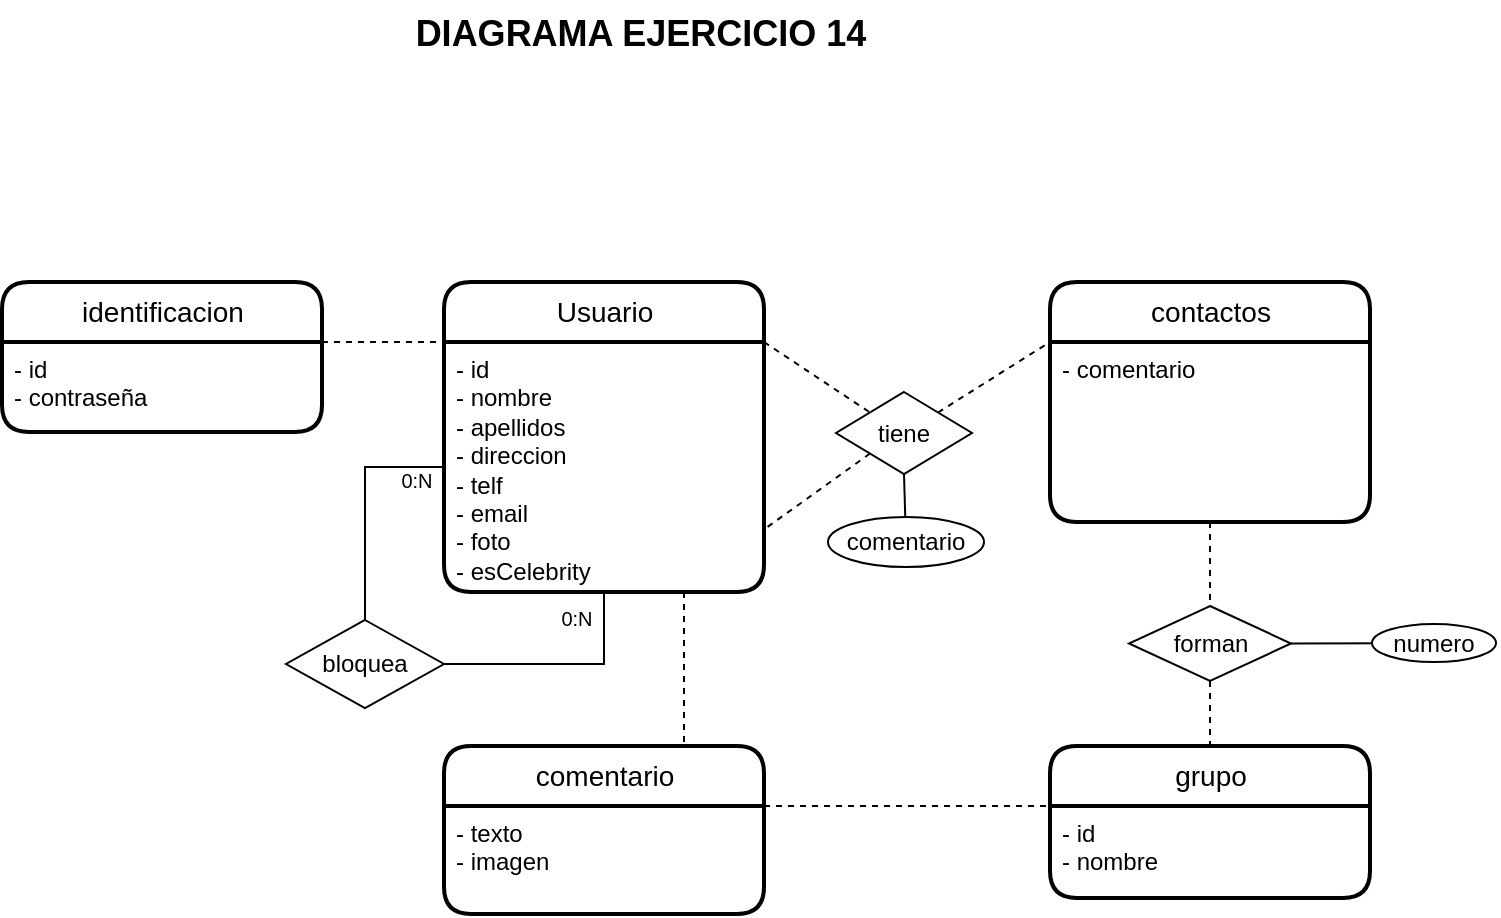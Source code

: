 <mxfile version="20.1.4" type="github">
  <diagram id="de_LYISgIIchoo5fyhp9" name="Página-1">
    <mxGraphModel dx="1237" dy="647" grid="0" gridSize="10" guides="1" tooltips="1" connect="1" arrows="1" fold="1" page="1" pageScale="1" pageWidth="1169" pageHeight="827" math="0" shadow="0">
      <root>
        <mxCell id="0" />
        <mxCell id="1" parent="0" />
        <mxCell id="PBVKWMQjdsDECzsTSPqI-1" value="Usuario" style="swimlane;childLayout=stackLayout;horizontal=1;startSize=30;horizontalStack=0;rounded=1;fontSize=14;fontStyle=0;strokeWidth=2;resizeParent=0;resizeLast=1;shadow=0;dashed=0;align=center;html=1;" parent="1" vertex="1">
          <mxGeometry x="459" y="178" width="160" height="155" as="geometry" />
        </mxCell>
        <mxCell id="PBVKWMQjdsDECzsTSPqI-2" value="&lt;div&gt;- id&lt;/div&gt;&lt;div&gt;- nombre&lt;/div&gt;&lt;div&gt;- apellidos&lt;/div&gt;&lt;div&gt;- direccion&lt;/div&gt;&lt;div&gt;- telf&lt;/div&gt;&lt;div&gt;- email&lt;/div&gt;&lt;div&gt;- foto&lt;/div&gt;&lt;div&gt;- esCelebrity&lt;br&gt;&lt;/div&gt;&lt;div&gt;&lt;br&gt;&lt;/div&gt;" style="align=left;strokeColor=none;fillColor=none;spacingLeft=4;fontSize=12;verticalAlign=top;resizable=0;rotatable=0;part=1;html=1;" parent="PBVKWMQjdsDECzsTSPqI-1" vertex="1">
          <mxGeometry y="30" width="160" height="125" as="geometry" />
        </mxCell>
        <mxCell id="PBVKWMQjdsDECzsTSPqI-3" value="identificacion" style="swimlane;childLayout=stackLayout;horizontal=1;startSize=30;horizontalStack=0;rounded=1;fontSize=14;fontStyle=0;strokeWidth=2;resizeParent=0;resizeLast=1;shadow=0;dashed=0;align=center;html=1;" parent="1" vertex="1">
          <mxGeometry x="238" y="178" width="160" height="75" as="geometry" />
        </mxCell>
        <mxCell id="PBVKWMQjdsDECzsTSPqI-4" value="&lt;div&gt;- id&lt;/div&gt;&lt;div&gt;- contraseña&lt;br&gt;&lt;/div&gt;" style="align=left;strokeColor=none;fillColor=none;spacingLeft=4;fontSize=12;verticalAlign=top;resizable=0;rotatable=0;part=1;html=1;" parent="PBVKWMQjdsDECzsTSPqI-3" vertex="1">
          <mxGeometry y="30" width="160" height="45" as="geometry" />
        </mxCell>
        <mxCell id="PBVKWMQjdsDECzsTSPqI-5" value="contactos" style="swimlane;childLayout=stackLayout;horizontal=1;startSize=30;horizontalStack=0;rounded=1;fontSize=14;fontStyle=0;strokeWidth=2;resizeParent=0;resizeLast=1;shadow=0;dashed=0;align=center;html=1;" parent="1" vertex="1">
          <mxGeometry x="762" y="178" width="160" height="120" as="geometry" />
        </mxCell>
        <mxCell id="PBVKWMQjdsDECzsTSPqI-6" value="- comentario" style="align=left;strokeColor=none;fillColor=none;spacingLeft=4;fontSize=12;verticalAlign=top;resizable=0;rotatable=0;part=1;html=1;" parent="PBVKWMQjdsDECzsTSPqI-5" vertex="1">
          <mxGeometry y="30" width="160" height="90" as="geometry" />
        </mxCell>
        <mxCell id="PBVKWMQjdsDECzsTSPqI-7" value="comentario" style="swimlane;childLayout=stackLayout;horizontal=1;startSize=30;horizontalStack=0;rounded=1;fontSize=14;fontStyle=0;strokeWidth=2;resizeParent=0;resizeLast=1;shadow=0;dashed=0;align=center;html=1;" parent="1" vertex="1">
          <mxGeometry x="459" y="410" width="160" height="84" as="geometry" />
        </mxCell>
        <mxCell id="PBVKWMQjdsDECzsTSPqI-8" value="&lt;div&gt;- texto&lt;/div&gt;&lt;div&gt;- imagen&lt;br&gt;&lt;/div&gt;" style="align=left;strokeColor=none;fillColor=none;spacingLeft=4;fontSize=12;verticalAlign=top;resizable=0;rotatable=0;part=1;html=1;" parent="PBVKWMQjdsDECzsTSPqI-7" vertex="1">
          <mxGeometry y="30" width="160" height="54" as="geometry" />
        </mxCell>
        <mxCell id="PBVKWMQjdsDECzsTSPqI-12" value="" style="endArrow=none;html=1;rounded=0;exitX=1;exitY=0;exitDx=0;exitDy=0;entryX=0;entryY=0;entryDx=0;entryDy=0;dashed=1;" parent="1" source="PBVKWMQjdsDECzsTSPqI-4" target="PBVKWMQjdsDECzsTSPqI-2" edge="1">
          <mxGeometry relative="1" as="geometry">
            <mxPoint x="333" y="327" as="sourcePoint" />
            <mxPoint x="493" y="327" as="targetPoint" />
          </mxGeometry>
        </mxCell>
        <mxCell id="PBVKWMQjdsDECzsTSPqI-17" value="bloquea" style="shape=rhombus;perimeter=rhombusPerimeter;whiteSpace=wrap;html=1;align=center;" parent="1" vertex="1">
          <mxGeometry x="380" y="347" width="79" height="44" as="geometry" />
        </mxCell>
        <mxCell id="PBVKWMQjdsDECzsTSPqI-22" value="" style="endArrow=none;html=1;rounded=0;exitX=0;exitY=1;exitDx=0;exitDy=0;entryX=1;entryY=0.75;entryDx=0;entryDy=0;startArrow=none;dashed=1;" parent="1" source="PBVKWMQjdsDECzsTSPqI-23" target="PBVKWMQjdsDECzsTSPqI-2" edge="1">
          <mxGeometry relative="1" as="geometry">
            <mxPoint x="561" y="327" as="sourcePoint" />
            <mxPoint x="721" y="327" as="targetPoint" />
          </mxGeometry>
        </mxCell>
        <mxCell id="PBVKWMQjdsDECzsTSPqI-23" value="tiene" style="shape=rhombus;perimeter=rhombusPerimeter;whiteSpace=wrap;html=1;align=center;" parent="1" vertex="1">
          <mxGeometry x="655" y="233" width="68" height="41" as="geometry" />
        </mxCell>
        <mxCell id="PBVKWMQjdsDECzsTSPqI-25" value="" style="endArrow=none;html=1;rounded=0;exitX=1;exitY=0;exitDx=0;exitDy=0;entryX=0;entryY=0;entryDx=0;entryDy=0;dashed=1;" parent="1" source="PBVKWMQjdsDECzsTSPqI-2" target="PBVKWMQjdsDECzsTSPqI-23" edge="1">
          <mxGeometry relative="1" as="geometry">
            <mxPoint x="619" y="275.5" as="sourcePoint" />
            <mxPoint x="750" y="258.97" as="targetPoint" />
          </mxGeometry>
        </mxCell>
        <mxCell id="PBVKWMQjdsDECzsTSPqI-26" value="grupo" style="swimlane;childLayout=stackLayout;horizontal=1;startSize=30;horizontalStack=0;rounded=1;fontSize=14;fontStyle=0;strokeWidth=2;resizeParent=0;resizeLast=1;shadow=0;dashed=0;align=center;html=1;" parent="1" vertex="1">
          <mxGeometry x="762" y="410" width="160" height="76" as="geometry" />
        </mxCell>
        <mxCell id="PBVKWMQjdsDECzsTSPqI-27" value="&lt;div&gt;- id&lt;/div&gt;&lt;div&gt;- nombre&lt;/div&gt;&lt;div&gt;&lt;br&gt;&lt;/div&gt;" style="align=left;strokeColor=none;fillColor=none;spacingLeft=4;fontSize=12;verticalAlign=top;resizable=0;rotatable=0;part=1;html=1;" parent="PBVKWMQjdsDECzsTSPqI-26" vertex="1">
          <mxGeometry y="30" width="160" height="46" as="geometry" />
        </mxCell>
        <mxCell id="PBVKWMQjdsDECzsTSPqI-28" value="" style="endArrow=none;html=1;rounded=0;entryX=0.5;entryY=0;entryDx=0;entryDy=0;exitX=0.5;exitY=1;exitDx=0;exitDy=0;dashed=1;" parent="1" source="PBVKWMQjdsDECzsTSPqI-6" target="PBVKWMQjdsDECzsTSPqI-29" edge="1">
          <mxGeometry relative="1" as="geometry">
            <mxPoint x="561" y="327" as="sourcePoint" />
            <mxPoint x="721" y="327" as="targetPoint" />
          </mxGeometry>
        </mxCell>
        <mxCell id="PBVKWMQjdsDECzsTSPqI-29" value="forman" style="shape=rhombus;perimeter=rhombusPerimeter;whiteSpace=wrap;html=1;align=center;" parent="1" vertex="1">
          <mxGeometry x="801.5" y="340" width="81" height="37.5" as="geometry" />
        </mxCell>
        <mxCell id="PBVKWMQjdsDECzsTSPqI-30" value="" style="endArrow=none;html=1;rounded=0;startArrow=none;exitX=0.5;exitY=1;exitDx=0;exitDy=0;" parent="1" source="PBVKWMQjdsDECzsTSPqI-23" target="PBVKWMQjdsDECzsTSPqI-31" edge="1">
          <mxGeometry relative="1" as="geometry">
            <mxPoint x="684" y="274" as="sourcePoint" />
            <mxPoint x="672" y="310" as="targetPoint" />
          </mxGeometry>
        </mxCell>
        <mxCell id="PBVKWMQjdsDECzsTSPqI-31" value="comentario" style="ellipse;whiteSpace=wrap;html=1;align=center;" parent="1" vertex="1">
          <mxGeometry x="651" y="295.5" width="78" height="25" as="geometry" />
        </mxCell>
        <mxCell id="PBVKWMQjdsDECzsTSPqI-33" value="" style="endArrow=none;html=1;rounded=0;entryX=1;entryY=0.5;entryDx=0;entryDy=0;exitX=1;exitY=0.5;exitDx=0;exitDy=0;" parent="1" source="PBVKWMQjdsDECzsTSPqI-34" target="PBVKWMQjdsDECzsTSPqI-29" edge="1">
          <mxGeometry relative="1" as="geometry">
            <mxPoint x="754" y="364" as="sourcePoint" />
            <mxPoint x="721" y="377" as="targetPoint" />
          </mxGeometry>
        </mxCell>
        <mxCell id="PBVKWMQjdsDECzsTSPqI-34" value="numero" style="ellipse;whiteSpace=wrap;html=1;align=center;" parent="1" vertex="1">
          <mxGeometry x="923" y="349" width="62" height="19" as="geometry" />
        </mxCell>
        <mxCell id="dWV7pXnW7LMgzAc0Lrru-1" value="&lt;font style=&quot;font-size: 18px;&quot;&gt;&lt;b&gt;DIAGRAMA EJERCICIO 14&lt;/b&gt;&lt;/font&gt;" style="text;html=1;align=center;verticalAlign=middle;resizable=0;points=[];autosize=1;strokeColor=none;fillColor=none;" vertex="1" parent="1">
          <mxGeometry x="435" y="37" width="244" height="34" as="geometry" />
        </mxCell>
        <mxCell id="dWV7pXnW7LMgzAc0Lrru-2" value="" style="endArrow=none;html=1;rounded=0;exitX=1;exitY=0;exitDx=0;exitDy=0;entryX=0;entryY=0;entryDx=0;entryDy=0;dashed=1;" edge="1" parent="1" source="PBVKWMQjdsDECzsTSPqI-23" target="PBVKWMQjdsDECzsTSPqI-6">
          <mxGeometry relative="1" as="geometry">
            <mxPoint x="714" y="173" as="sourcePoint" />
            <mxPoint x="767" y="208.25" as="targetPoint" />
          </mxGeometry>
        </mxCell>
        <mxCell id="dWV7pXnW7LMgzAc0Lrru-4" value="" style="endArrow=none;html=1;rounded=0;entryX=0.5;entryY=0;entryDx=0;entryDy=0;exitX=0.5;exitY=1;exitDx=0;exitDy=0;dashed=1;" edge="1" parent="1" source="PBVKWMQjdsDECzsTSPqI-29" target="PBVKWMQjdsDECzsTSPqI-26">
          <mxGeometry relative="1" as="geometry">
            <mxPoint x="852" y="308" as="sourcePoint" />
            <mxPoint x="845" y="350" as="targetPoint" />
          </mxGeometry>
        </mxCell>
        <mxCell id="dWV7pXnW7LMgzAc0Lrru-5" value="" style="endArrow=none;html=1;rounded=0;fontSize=18;exitX=1;exitY=0.5;exitDx=0;exitDy=0;entryX=0.5;entryY=1;entryDx=0;entryDy=0;edgeStyle=orthogonalEdgeStyle;" edge="1" parent="1" source="PBVKWMQjdsDECzsTSPqI-17" target="PBVKWMQjdsDECzsTSPqI-1">
          <mxGeometry width="50" height="50" relative="1" as="geometry">
            <mxPoint x="514" y="391" as="sourcePoint" />
            <mxPoint x="564" y="341" as="targetPoint" />
          </mxGeometry>
        </mxCell>
        <mxCell id="dWV7pXnW7LMgzAc0Lrru-6" value="" style="endArrow=none;html=1;rounded=0;fontSize=18;exitX=0.5;exitY=0;exitDx=0;exitDy=0;entryX=0;entryY=0.5;entryDx=0;entryDy=0;edgeStyle=orthogonalEdgeStyle;" edge="1" parent="1" source="PBVKWMQjdsDECzsTSPqI-17" target="PBVKWMQjdsDECzsTSPqI-2">
          <mxGeometry width="50" height="50" relative="1" as="geometry">
            <mxPoint x="412" y="331" as="sourcePoint" />
            <mxPoint x="462" y="281" as="targetPoint" />
          </mxGeometry>
        </mxCell>
        <mxCell id="dWV7pXnW7LMgzAc0Lrru-7" value="" style="endArrow=none;dashed=1;html=1;rounded=0;fontSize=18;exitX=0.75;exitY=1;exitDx=0;exitDy=0;entryX=0.75;entryY=0;entryDx=0;entryDy=0;" edge="1" parent="1" source="PBVKWMQjdsDECzsTSPqI-2" target="PBVKWMQjdsDECzsTSPqI-7">
          <mxGeometry width="50" height="50" relative="1" as="geometry">
            <mxPoint x="592" y="343" as="sourcePoint" />
            <mxPoint x="642" y="293" as="targetPoint" />
          </mxGeometry>
        </mxCell>
        <mxCell id="dWV7pXnW7LMgzAc0Lrru-12" value="" style="endArrow=none;dashed=1;html=1;rounded=0;fontSize=18;exitX=1;exitY=0;exitDx=0;exitDy=0;entryX=0;entryY=0;entryDx=0;entryDy=0;" edge="1" parent="1" source="PBVKWMQjdsDECzsTSPqI-8" target="PBVKWMQjdsDECzsTSPqI-27">
          <mxGeometry width="50" height="50" relative="1" as="geometry">
            <mxPoint x="592" y="343" as="sourcePoint" />
            <mxPoint x="642" y="293" as="targetPoint" />
          </mxGeometry>
        </mxCell>
        <mxCell id="dWV7pXnW7LMgzAc0Lrru-13" value="&lt;font style=&quot;font-size: 10px;&quot;&gt;0:N&lt;/font&gt;" style="text;html=1;align=center;verticalAlign=middle;resizable=0;points=[];autosize=1;strokeColor=none;fillColor=none;fontSize=18;" vertex="1" parent="1">
          <mxGeometry x="428" y="258" width="34" height="34" as="geometry" />
        </mxCell>
        <mxCell id="dWV7pXnW7LMgzAc0Lrru-14" value="&lt;font style=&quot;font-size: 10px;&quot;&gt;0:N&lt;/font&gt;" style="text;html=1;align=center;verticalAlign=middle;resizable=0;points=[];autosize=1;strokeColor=none;fillColor=none;fontSize=18;" vertex="1" parent="1">
          <mxGeometry x="508" y="327" width="34" height="34" as="geometry" />
        </mxCell>
      </root>
    </mxGraphModel>
  </diagram>
</mxfile>

